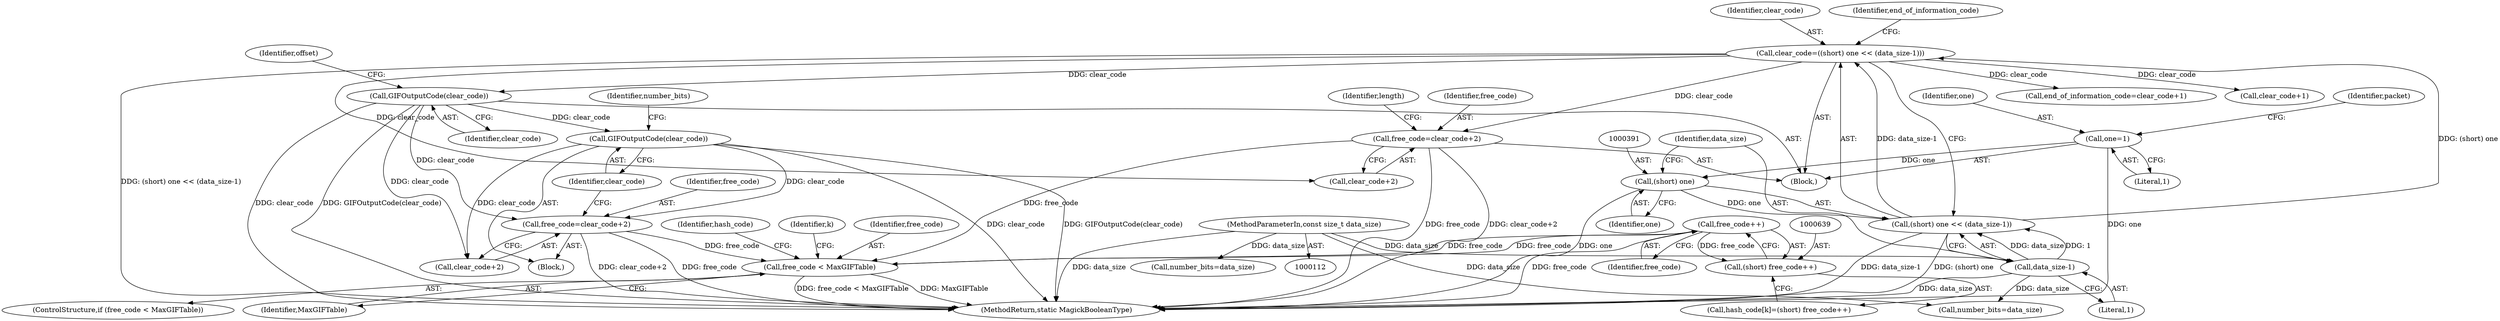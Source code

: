 digraph "0_ImageMagick6_19651f3db63fa1511ed83a348c4c82fa553f8d01@API" {
"1000640" [label="(Call,free_code++)"];
"1000630" [label="(Call,free_code < MaxGIFTable)"];
"1000640" [label="(Call,free_code++)"];
"1000401" [label="(Call,free_code=clear_code+2)"];
"1000387" [label="(Call,clear_code=((short) one << (data_size-1)))"];
"1000389" [label="(Call,(short) one << (data_size-1))"];
"1000390" [label="(Call,(short) one)"];
"1000226" [label="(Call,one=1)"];
"1000393" [label="(Call,data_size-1)"];
"1000115" [label="(MethodParameterIn,const size_t data_size)"];
"1000670" [label="(Call,free_code=clear_code+2)"];
"1000675" [label="(Call,GIFOutputCode(clear_code))"];
"1000415" [label="(Call,GIFOutputCode(clear_code))"];
"1000638" [label="(Call,(short) free_code++)"];
"1000227" [label="(Identifier,one)"];
"1000116" [label="(Block,)"];
"1000629" [label="(ControlStructure,if (free_code < MaxGIFTable))"];
"1000388" [label="(Identifier,clear_code)"];
"1000226" [label="(Call,one=1)"];
"1000636" [label="(Identifier,hash_code)"];
"1000678" [label="(Identifier,number_bits)"];
"1000671" [label="(Identifier,free_code)"];
"1000670" [label="(Call,free_code=clear_code+2)"];
"1000641" [label="(Identifier,free_code)"];
"1000389" [label="(Call,(short) one << (data_size-1))"];
"1000416" [label="(Identifier,clear_code)"];
"1000390" [label="(Call,(short) one)"];
"1000115" [label="(MethodParameterIn,const size_t data_size)"];
"1000632" [label="(Identifier,MaxGIFTable)"];
"1000380" [label="(Call,number_bits=data_size)"];
"1000638" [label="(Call,(short) free_code++)"];
"1000640" [label="(Call,free_code++)"];
"1000230" [label="(Identifier,packet)"];
"1000677" [label="(Call,number_bits=data_size)"];
"1000630" [label="(Call,free_code < MaxGIFTable)"];
"1000852" [label="(MethodReturn,static MagickBooleanType)"];
"1000418" [label="(Identifier,offset)"];
"1000395" [label="(Literal,1)"];
"1000415" [label="(Call,GIFOutputCode(clear_code))"];
"1000392" [label="(Identifier,one)"];
"1000397" [label="(Identifier,end_of_information_code)"];
"1000402" [label="(Identifier,free_code)"];
"1000672" [label="(Call,clear_code+2)"];
"1000658" [label="(Identifier,k)"];
"1000407" [label="(Identifier,length)"];
"1000675" [label="(Call,GIFOutputCode(clear_code))"];
"1000387" [label="(Call,clear_code=((short) one << (data_size-1)))"];
"1000676" [label="(Identifier,clear_code)"];
"1000228" [label="(Literal,1)"];
"1000631" [label="(Identifier,free_code)"];
"1000396" [label="(Call,end_of_information_code=clear_code+1)"];
"1000401" [label="(Call,free_code=clear_code+2)"];
"1000398" [label="(Call,clear_code+1)"];
"1000393" [label="(Call,data_size-1)"];
"1000394" [label="(Identifier,data_size)"];
"1000634" [label="(Call,hash_code[k]=(short) free_code++)"];
"1000655" [label="(Block,)"];
"1000403" [label="(Call,clear_code+2)"];
"1000640" -> "1000638"  [label="AST: "];
"1000640" -> "1000641"  [label="CFG: "];
"1000641" -> "1000640"  [label="AST: "];
"1000638" -> "1000640"  [label="CFG: "];
"1000640" -> "1000852"  [label="DDG: free_code"];
"1000640" -> "1000630"  [label="DDG: free_code"];
"1000640" -> "1000638"  [label="DDG: free_code"];
"1000630" -> "1000640"  [label="DDG: free_code"];
"1000630" -> "1000629"  [label="AST: "];
"1000630" -> "1000632"  [label="CFG: "];
"1000631" -> "1000630"  [label="AST: "];
"1000632" -> "1000630"  [label="AST: "];
"1000636" -> "1000630"  [label="CFG: "];
"1000658" -> "1000630"  [label="CFG: "];
"1000630" -> "1000852"  [label="DDG: free_code < MaxGIFTable"];
"1000630" -> "1000852"  [label="DDG: MaxGIFTable"];
"1000401" -> "1000630"  [label="DDG: free_code"];
"1000670" -> "1000630"  [label="DDG: free_code"];
"1000401" -> "1000116"  [label="AST: "];
"1000401" -> "1000403"  [label="CFG: "];
"1000402" -> "1000401"  [label="AST: "];
"1000403" -> "1000401"  [label="AST: "];
"1000407" -> "1000401"  [label="CFG: "];
"1000401" -> "1000852"  [label="DDG: free_code"];
"1000401" -> "1000852"  [label="DDG: clear_code+2"];
"1000387" -> "1000401"  [label="DDG: clear_code"];
"1000387" -> "1000116"  [label="AST: "];
"1000387" -> "1000389"  [label="CFG: "];
"1000388" -> "1000387"  [label="AST: "];
"1000389" -> "1000387"  [label="AST: "];
"1000397" -> "1000387"  [label="CFG: "];
"1000387" -> "1000852"  [label="DDG: (short) one << (data_size-1)"];
"1000389" -> "1000387"  [label="DDG: (short) one"];
"1000389" -> "1000387"  [label="DDG: data_size-1"];
"1000387" -> "1000396"  [label="DDG: clear_code"];
"1000387" -> "1000398"  [label="DDG: clear_code"];
"1000387" -> "1000403"  [label="DDG: clear_code"];
"1000387" -> "1000415"  [label="DDG: clear_code"];
"1000389" -> "1000393"  [label="CFG: "];
"1000390" -> "1000389"  [label="AST: "];
"1000393" -> "1000389"  [label="AST: "];
"1000389" -> "1000852"  [label="DDG: data_size-1"];
"1000389" -> "1000852"  [label="DDG: (short) one"];
"1000390" -> "1000389"  [label="DDG: one"];
"1000393" -> "1000389"  [label="DDG: data_size"];
"1000393" -> "1000389"  [label="DDG: 1"];
"1000390" -> "1000392"  [label="CFG: "];
"1000391" -> "1000390"  [label="AST: "];
"1000392" -> "1000390"  [label="AST: "];
"1000394" -> "1000390"  [label="CFG: "];
"1000390" -> "1000852"  [label="DDG: one"];
"1000226" -> "1000390"  [label="DDG: one"];
"1000226" -> "1000116"  [label="AST: "];
"1000226" -> "1000228"  [label="CFG: "];
"1000227" -> "1000226"  [label="AST: "];
"1000228" -> "1000226"  [label="AST: "];
"1000230" -> "1000226"  [label="CFG: "];
"1000226" -> "1000852"  [label="DDG: one"];
"1000393" -> "1000395"  [label="CFG: "];
"1000394" -> "1000393"  [label="AST: "];
"1000395" -> "1000393"  [label="AST: "];
"1000393" -> "1000852"  [label="DDG: data_size"];
"1000115" -> "1000393"  [label="DDG: data_size"];
"1000393" -> "1000677"  [label="DDG: data_size"];
"1000115" -> "1000112"  [label="AST: "];
"1000115" -> "1000852"  [label="DDG: data_size"];
"1000115" -> "1000380"  [label="DDG: data_size"];
"1000115" -> "1000677"  [label="DDG: data_size"];
"1000670" -> "1000655"  [label="AST: "];
"1000670" -> "1000672"  [label="CFG: "];
"1000671" -> "1000670"  [label="AST: "];
"1000672" -> "1000670"  [label="AST: "];
"1000676" -> "1000670"  [label="CFG: "];
"1000670" -> "1000852"  [label="DDG: clear_code+2"];
"1000670" -> "1000852"  [label="DDG: free_code"];
"1000675" -> "1000670"  [label="DDG: clear_code"];
"1000415" -> "1000670"  [label="DDG: clear_code"];
"1000675" -> "1000655"  [label="AST: "];
"1000675" -> "1000676"  [label="CFG: "];
"1000676" -> "1000675"  [label="AST: "];
"1000678" -> "1000675"  [label="CFG: "];
"1000675" -> "1000852"  [label="DDG: clear_code"];
"1000675" -> "1000852"  [label="DDG: GIFOutputCode(clear_code)"];
"1000675" -> "1000672"  [label="DDG: clear_code"];
"1000415" -> "1000675"  [label="DDG: clear_code"];
"1000415" -> "1000116"  [label="AST: "];
"1000415" -> "1000416"  [label="CFG: "];
"1000416" -> "1000415"  [label="AST: "];
"1000418" -> "1000415"  [label="CFG: "];
"1000415" -> "1000852"  [label="DDG: clear_code"];
"1000415" -> "1000852"  [label="DDG: GIFOutputCode(clear_code)"];
"1000415" -> "1000672"  [label="DDG: clear_code"];
"1000638" -> "1000634"  [label="AST: "];
"1000639" -> "1000638"  [label="AST: "];
"1000634" -> "1000638"  [label="CFG: "];
}
